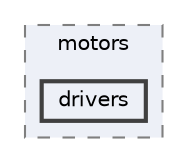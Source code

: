 digraph "include/motors/drivers"
{
 // LATEX_PDF_SIZE
  bgcolor="transparent";
  edge [fontname=Helvetica,fontsize=10,labelfontname=Helvetica,labelfontsize=10];
  node [fontname=Helvetica,fontsize=10,shape=box,height=0.2,width=0.4];
  compound=true
  subgraph clusterdir_4a374cc9c87ecfb9a5d29dc23907eda5 {
    graph [ bgcolor="#edf0f7", pencolor="grey50", label="motors", fontname=Helvetica,fontsize=10 style="filled,dashed", URL="dir_4a374cc9c87ecfb9a5d29dc23907eda5.html",tooltip=""]
  dir_31b5f0c1690dba0326ef7b16863727ab [label="drivers", fillcolor="#edf0f7", color="grey25", style="filled,bold", URL="dir_31b5f0c1690dba0326ef7b16863727ab.html",tooltip=""];
  }
}
